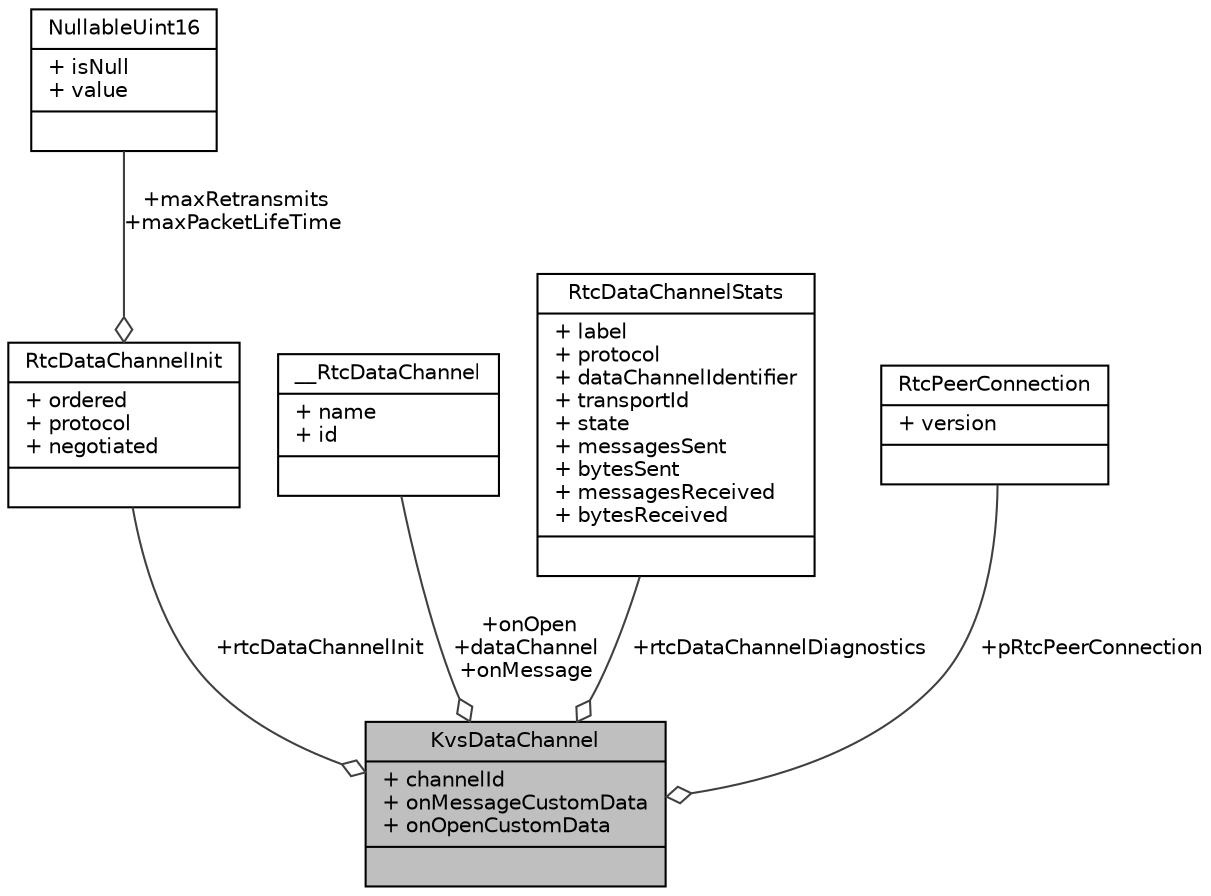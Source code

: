 digraph "KvsDataChannel"
{
 // LATEX_PDF_SIZE
  edge [fontname="Helvetica",fontsize="10",labelfontname="Helvetica",labelfontsize="10"];
  node [fontname="Helvetica",fontsize="10",shape=record];
  Node1 [label="{KvsDataChannel\n|+ channelId\l+ onMessageCustomData\l+ onOpenCustomData\l|}",height=0.2,width=0.4,color="black", fillcolor="grey75", style="filled", fontcolor="black",tooltip=" "];
  Node2 -> Node1 [color="grey25",fontsize="10",style="solid",label=" +rtcDataChannelInit" ,arrowhead="odiamond",fontname="Helvetica"];
  Node2 [label="{RtcDataChannelInit\n|+ ordered\l+ protocol\l+ negotiated\l|}",height=0.2,width=0.4,color="black", fillcolor="white", style="filled",URL="$structRtcDataChannelInit.html",tooltip="RtcDataChannelInit dictionary used to configure properties of the underlying channel such as data rel..."];
  Node3 -> Node2 [color="grey25",fontsize="10",style="solid",label=" +maxRetransmits\n+maxPacketLifeTime" ,arrowhead="odiamond",fontname="Helvetica"];
  Node3 [label="{NullableUint16\n|+ isNull\l+ value\l|}",height=0.2,width=0.4,color="black", fillcolor="white", style="filled",URL="$structNullableUint16.html",tooltip="Custom data type to allow setting UINT16 data type to NULL since C does not support setting basic dat..."];
  Node4 -> Node1 [color="grey25",fontsize="10",style="solid",label=" +onOpen\n+dataChannel\n+onMessage" ,arrowhead="odiamond",fontname="Helvetica"];
  Node4 [label="{__RtcDataChannel\n|+ name\l+ id\l|}",height=0.2,width=0.4,color="black", fillcolor="white", style="filled",URL="$struct____RtcDataChannel.html",tooltip="RtcDataChannel represents a bi-directional data channel between two peers."];
  Node5 -> Node1 [color="grey25",fontsize="10",style="solid",label=" +rtcDataChannelDiagnostics" ,arrowhead="odiamond",fontname="Helvetica"];
  Node5 [label="{RtcDataChannelStats\n|+ label\l+ protocol\l+ dataChannelIdentifier\l+ transportId\l+ state\l+ messagesSent\l+ bytesSent\l+ messagesReceived\l+ bytesReceived\l|}",height=0.2,width=0.4,color="black", fillcolor="white", style="filled",URL="$structRtcDataChannelStats.html",tooltip=" "];
  Node6 -> Node1 [color="grey25",fontsize="10",style="solid",label=" +pRtcPeerConnection" ,arrowhead="odiamond",fontname="Helvetica"];
  Node6 [label="{RtcPeerConnection\n|+ version\l|}",height=0.2,width=0.4,color="black", fillcolor="white", style="filled",URL="$structRtcPeerConnection.html",tooltip=" "];
}

